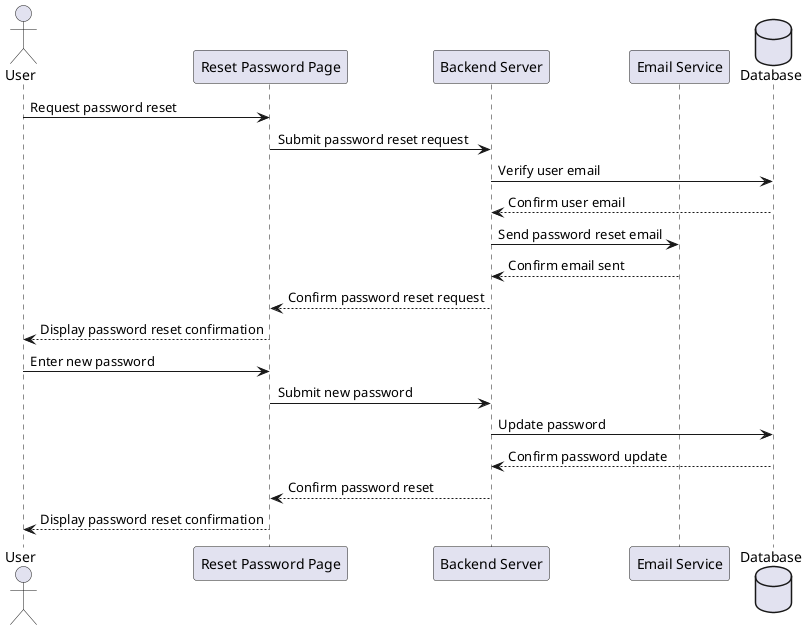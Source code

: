 ; filepath: /home/slightlywind/Repositories/Legacy/SWD392/sequence_diagrams/reset_password.puml
@startuml
actor User
participant "Reset Password Page" as ResetPasswordPage
participant "Backend Server" as BackendServer
participant "Email Service" as EmailService
database Database

User -> ResetPasswordPage: Request password reset
ResetPasswordPage -> BackendServer: Submit password reset request
BackendServer -> Database: Verify user email
Database --> BackendServer: Confirm user email
BackendServer -> EmailService: Send password reset email
EmailService --> BackendServer: Confirm email sent
BackendServer --> ResetPasswordPage: Confirm password reset request
ResetPasswordPage --> User: Display password reset confirmation

User -> ResetPasswordPage: Enter new password
ResetPasswordPage -> BackendServer: Submit new password
BackendServer -> Database: Update password
Database --> BackendServer: Confirm password update
BackendServer --> ResetPasswordPage: Confirm password reset
ResetPasswordPage --> User: Display password reset confirmation
@enduml